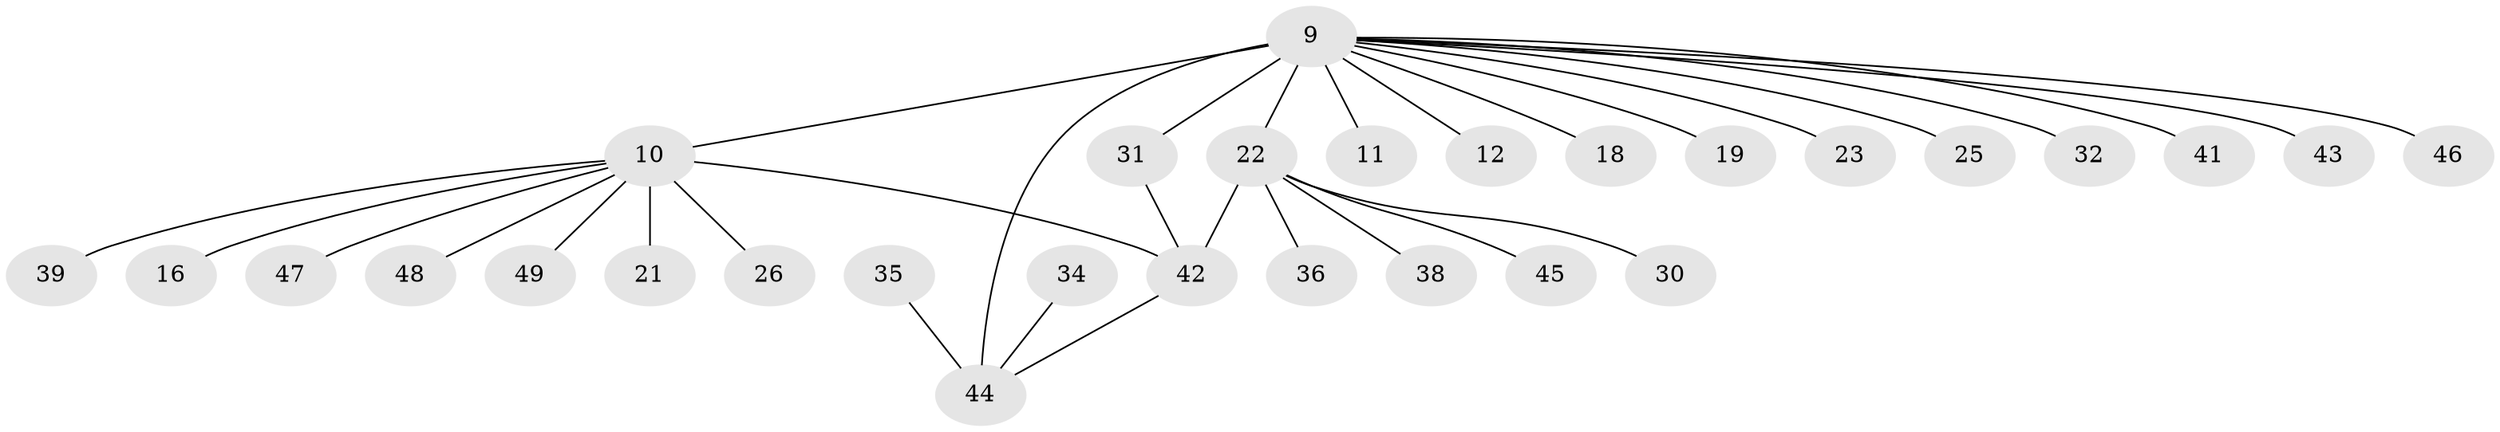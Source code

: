 // original degree distribution, {2: 0.14285714285714285, 10: 0.02040816326530612, 7: 0.061224489795918366, 3: 0.061224489795918366, 8: 0.02040816326530612, 9: 0.02040816326530612, 4: 0.02040816326530612, 1: 0.6122448979591837, 6: 0.02040816326530612, 5: 0.02040816326530612}
// Generated by graph-tools (version 1.1) at 2025/57/03/04/25 21:57:54]
// undirected, 29 vertices, 31 edges
graph export_dot {
graph [start="1"]
  node [color=gray90,style=filled];
  9 [super="+7"];
  10 [super="+2"];
  11;
  12;
  16;
  18;
  19;
  21;
  22 [super="+5"];
  23 [super="+14"];
  25;
  26;
  30;
  31 [super="+8"];
  32 [super="+17"];
  34;
  35;
  36;
  38;
  39;
  41;
  42 [super="+20"];
  43;
  44 [super="+33+28+29"];
  45;
  46;
  47;
  48;
  49 [super="+15+27+37+40"];
  9 -- 10 [weight=3];
  9 -- 18;
  9 -- 22 [weight=3];
  9 -- 31 [weight=2];
  9 -- 41;
  9 -- 11;
  9 -- 12;
  9 -- 43;
  9 -- 46;
  9 -- 44 [weight=2];
  9 -- 19;
  9 -- 25;
  9 -- 23;
  9 -- 32;
  10 -- 47;
  10 -- 39;
  10 -- 16;
  10 -- 48;
  10 -- 21;
  10 -- 26;
  10 -- 49;
  10 -- 42;
  22 -- 36;
  22 -- 38;
  22 -- 45;
  22 -- 30;
  22 -- 42;
  31 -- 42 [weight=2];
  34 -- 44;
  35 -- 44;
  42 -- 44;
}
